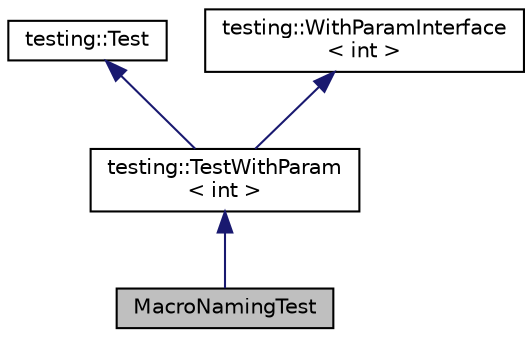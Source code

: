 digraph "MacroNamingTest"
{
  edge [fontname="Helvetica",fontsize="10",labelfontname="Helvetica",labelfontsize="10"];
  node [fontname="Helvetica",fontsize="10",shape=record];
  Node0 [label="MacroNamingTest",height=0.2,width=0.4,color="black", fillcolor="grey75", style="filled", fontcolor="black"];
  Node1 -> Node0 [dir="back",color="midnightblue",fontsize="10",style="solid",fontname="Helvetica"];
  Node1 [label="testing::TestWithParam\l\< int \>",height=0.2,width=0.4,color="black", fillcolor="white", style="filled",URL="$classtesting_1_1TestWithParam.html"];
  Node2 -> Node1 [dir="back",color="midnightblue",fontsize="10",style="solid",fontname="Helvetica"];
  Node2 [label="testing::Test",height=0.2,width=0.4,color="black", fillcolor="white", style="filled",URL="$classtesting_1_1Test.html"];
  Node3 -> Node1 [dir="back",color="midnightblue",fontsize="10",style="solid",fontname="Helvetica"];
  Node3 [label="testing::WithParamInterface\l\< int \>",height=0.2,width=0.4,color="black", fillcolor="white", style="filled",URL="$classtesting_1_1WithParamInterface.html"];
}
